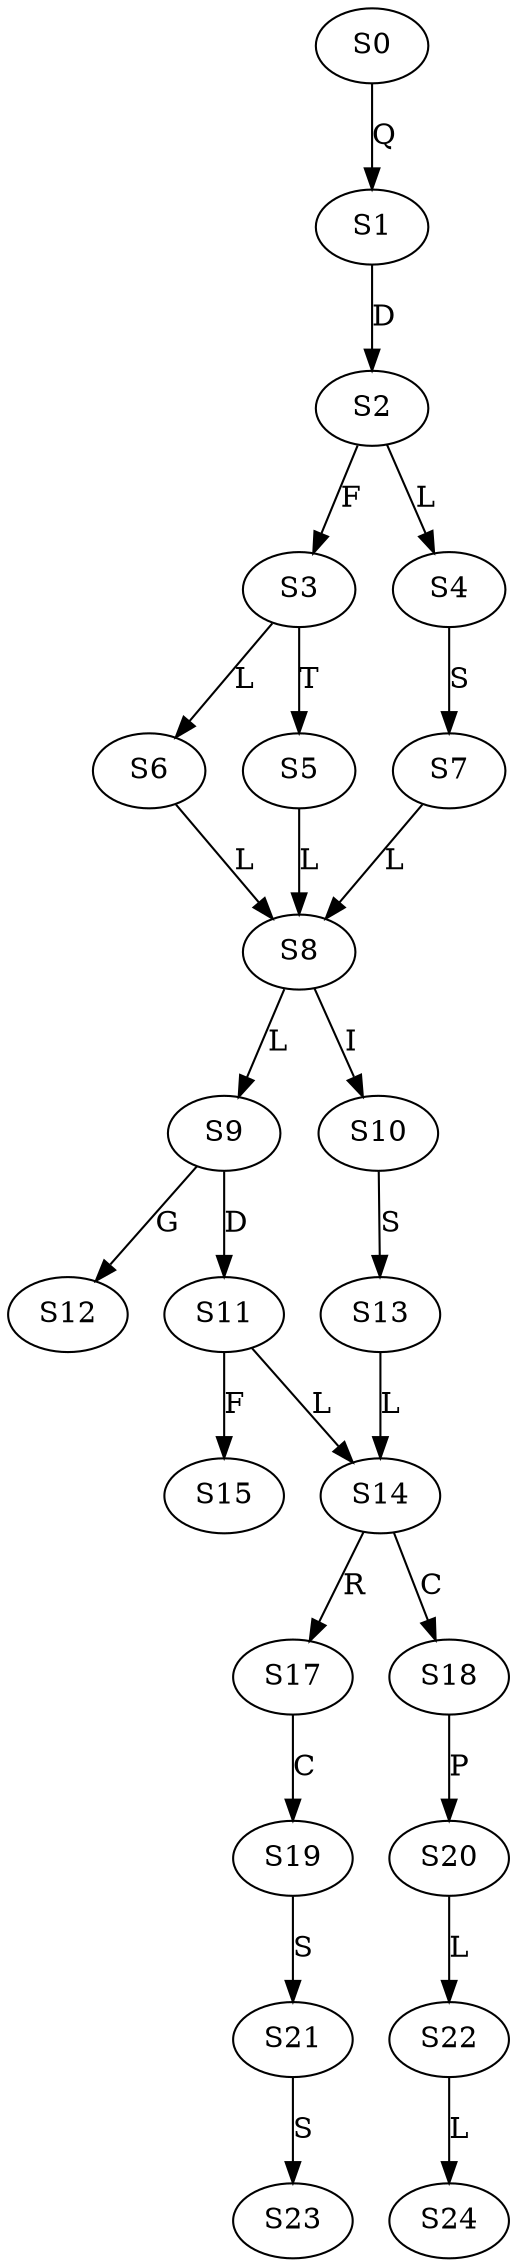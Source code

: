 strict digraph  {
	S0 -> S1 [ label = Q ];
	S1 -> S2 [ label = D ];
	S2 -> S3 [ label = F ];
	S2 -> S4 [ label = L ];
	S3 -> S5 [ label = T ];
	S3 -> S6 [ label = L ];
	S4 -> S7 [ label = S ];
	S5 -> S8 [ label = L ];
	S6 -> S8 [ label = L ];
	S7 -> S8 [ label = L ];
	S8 -> S9 [ label = L ];
	S8 -> S10 [ label = I ];
	S9 -> S11 [ label = D ];
	S9 -> S12 [ label = G ];
	S10 -> S13 [ label = S ];
	S11 -> S14 [ label = L ];
	S11 -> S15 [ label = F ];
	S13 -> S14 [ label = L ];
	S14 -> S17 [ label = R ];
	S14 -> S18 [ label = C ];
	S17 -> S19 [ label = C ];
	S18 -> S20 [ label = P ];
	S19 -> S21 [ label = S ];
	S20 -> S22 [ label = L ];
	S21 -> S23 [ label = S ];
	S22 -> S24 [ label = L ];
}
